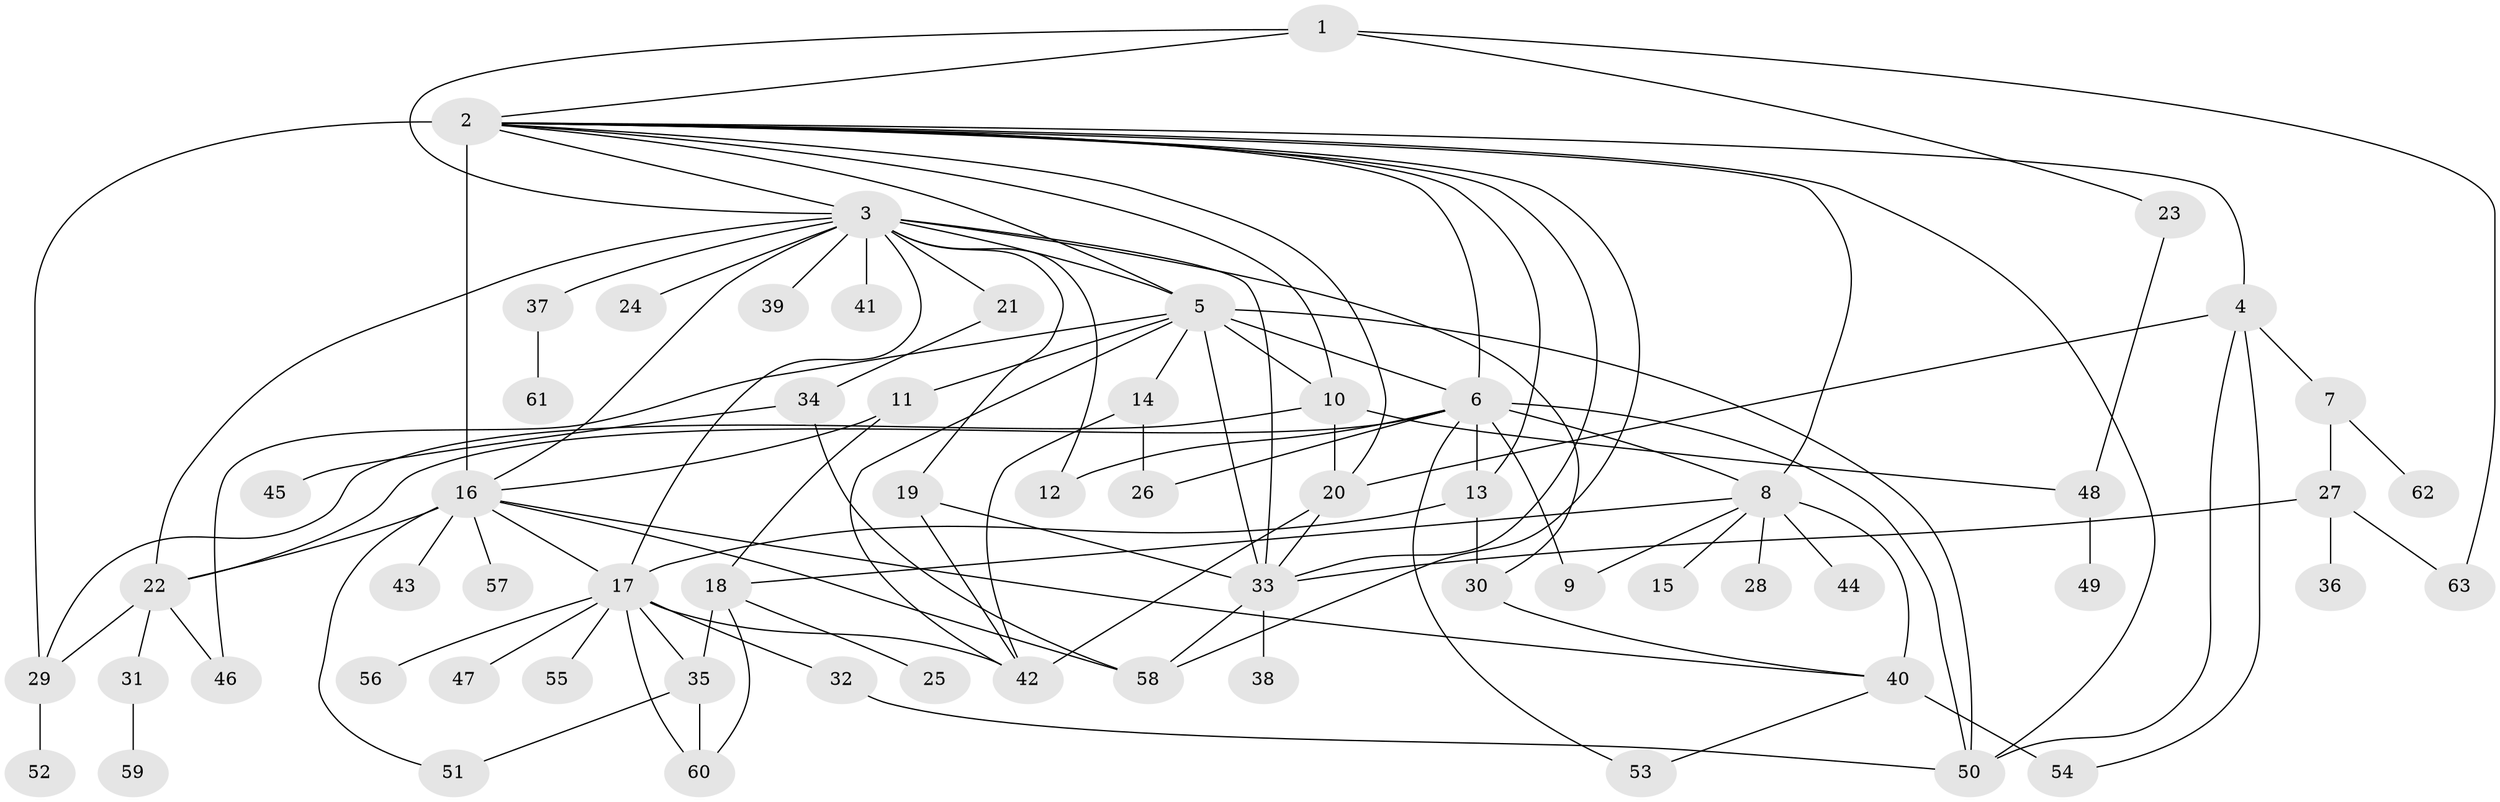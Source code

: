 // original degree distribution, {5: 0.08, 45: 0.008, 18: 0.008, 6: 0.016, 12: 0.008, 22: 0.008, 4: 0.024, 9: 0.008, 1: 0.496, 3: 0.088, 2: 0.216, 11: 0.016, 7: 0.008, 8: 0.016}
// Generated by graph-tools (version 1.1) at 2025/35/03/09/25 02:35:22]
// undirected, 63 vertices, 110 edges
graph export_dot {
graph [start="1"]
  node [color=gray90,style=filled];
  1;
  2;
  3;
  4;
  5;
  6;
  7;
  8;
  9;
  10;
  11;
  12;
  13;
  14;
  15;
  16;
  17;
  18;
  19;
  20;
  21;
  22;
  23;
  24;
  25;
  26;
  27;
  28;
  29;
  30;
  31;
  32;
  33;
  34;
  35;
  36;
  37;
  38;
  39;
  40;
  41;
  42;
  43;
  44;
  45;
  46;
  47;
  48;
  49;
  50;
  51;
  52;
  53;
  54;
  55;
  56;
  57;
  58;
  59;
  60;
  61;
  62;
  63;
  1 -- 2 [weight=1.0];
  1 -- 3 [weight=1.0];
  1 -- 23 [weight=1.0];
  1 -- 63 [weight=1.0];
  2 -- 3 [weight=1.0];
  2 -- 4 [weight=1.0];
  2 -- 5 [weight=1.0];
  2 -- 6 [weight=1.0];
  2 -- 8 [weight=1.0];
  2 -- 10 [weight=1.0];
  2 -- 13 [weight=1.0];
  2 -- 16 [weight=18.0];
  2 -- 20 [weight=2.0];
  2 -- 29 [weight=1.0];
  2 -- 33 [weight=1.0];
  2 -- 50 [weight=1.0];
  2 -- 58 [weight=1.0];
  3 -- 5 [weight=1.0];
  3 -- 12 [weight=1.0];
  3 -- 16 [weight=1.0];
  3 -- 17 [weight=1.0];
  3 -- 19 [weight=1.0];
  3 -- 21 [weight=1.0];
  3 -- 22 [weight=1.0];
  3 -- 24 [weight=1.0];
  3 -- 30 [weight=1.0];
  3 -- 33 [weight=1.0];
  3 -- 37 [weight=1.0];
  3 -- 39 [weight=1.0];
  3 -- 41 [weight=1.0];
  4 -- 7 [weight=1.0];
  4 -- 20 [weight=1.0];
  4 -- 50 [weight=1.0];
  4 -- 54 [weight=1.0];
  5 -- 6 [weight=1.0];
  5 -- 10 [weight=1.0];
  5 -- 11 [weight=1.0];
  5 -- 14 [weight=1.0];
  5 -- 33 [weight=1.0];
  5 -- 42 [weight=1.0];
  5 -- 46 [weight=2.0];
  5 -- 50 [weight=1.0];
  6 -- 8 [weight=1.0];
  6 -- 9 [weight=6.0];
  6 -- 12 [weight=1.0];
  6 -- 13 [weight=1.0];
  6 -- 22 [weight=1.0];
  6 -- 26 [weight=1.0];
  6 -- 50 [weight=1.0];
  6 -- 53 [weight=1.0];
  7 -- 27 [weight=1.0];
  7 -- 62 [weight=1.0];
  8 -- 9 [weight=1.0];
  8 -- 15 [weight=1.0];
  8 -- 18 [weight=1.0];
  8 -- 28 [weight=1.0];
  8 -- 40 [weight=1.0];
  8 -- 44 [weight=1.0];
  10 -- 20 [weight=1.0];
  10 -- 29 [weight=1.0];
  10 -- 48 [weight=1.0];
  11 -- 16 [weight=1.0];
  11 -- 18 [weight=1.0];
  13 -- 17 [weight=1.0];
  13 -- 30 [weight=1.0];
  14 -- 26 [weight=2.0];
  14 -- 42 [weight=1.0];
  16 -- 17 [weight=1.0];
  16 -- 22 [weight=2.0];
  16 -- 40 [weight=1.0];
  16 -- 43 [weight=1.0];
  16 -- 51 [weight=1.0];
  16 -- 57 [weight=1.0];
  16 -- 58 [weight=1.0];
  17 -- 32 [weight=1.0];
  17 -- 35 [weight=1.0];
  17 -- 42 [weight=1.0];
  17 -- 47 [weight=1.0];
  17 -- 55 [weight=1.0];
  17 -- 56 [weight=1.0];
  17 -- 60 [weight=1.0];
  18 -- 25 [weight=1.0];
  18 -- 35 [weight=1.0];
  18 -- 60 [weight=1.0];
  19 -- 33 [weight=1.0];
  19 -- 42 [weight=1.0];
  20 -- 33 [weight=1.0];
  20 -- 42 [weight=1.0];
  21 -- 34 [weight=1.0];
  22 -- 29 [weight=1.0];
  22 -- 31 [weight=1.0];
  22 -- 46 [weight=1.0];
  23 -- 48 [weight=1.0];
  27 -- 33 [weight=1.0];
  27 -- 36 [weight=1.0];
  27 -- 63 [weight=1.0];
  29 -- 52 [weight=1.0];
  30 -- 40 [weight=1.0];
  31 -- 59 [weight=1.0];
  32 -- 50 [weight=1.0];
  33 -- 38 [weight=1.0];
  33 -- 58 [weight=1.0];
  34 -- 45 [weight=1.0];
  34 -- 58 [weight=1.0];
  35 -- 51 [weight=1.0];
  35 -- 60 [weight=1.0];
  37 -- 61 [weight=1.0];
  40 -- 53 [weight=1.0];
  40 -- 54 [weight=3.0];
  48 -- 49 [weight=1.0];
}
